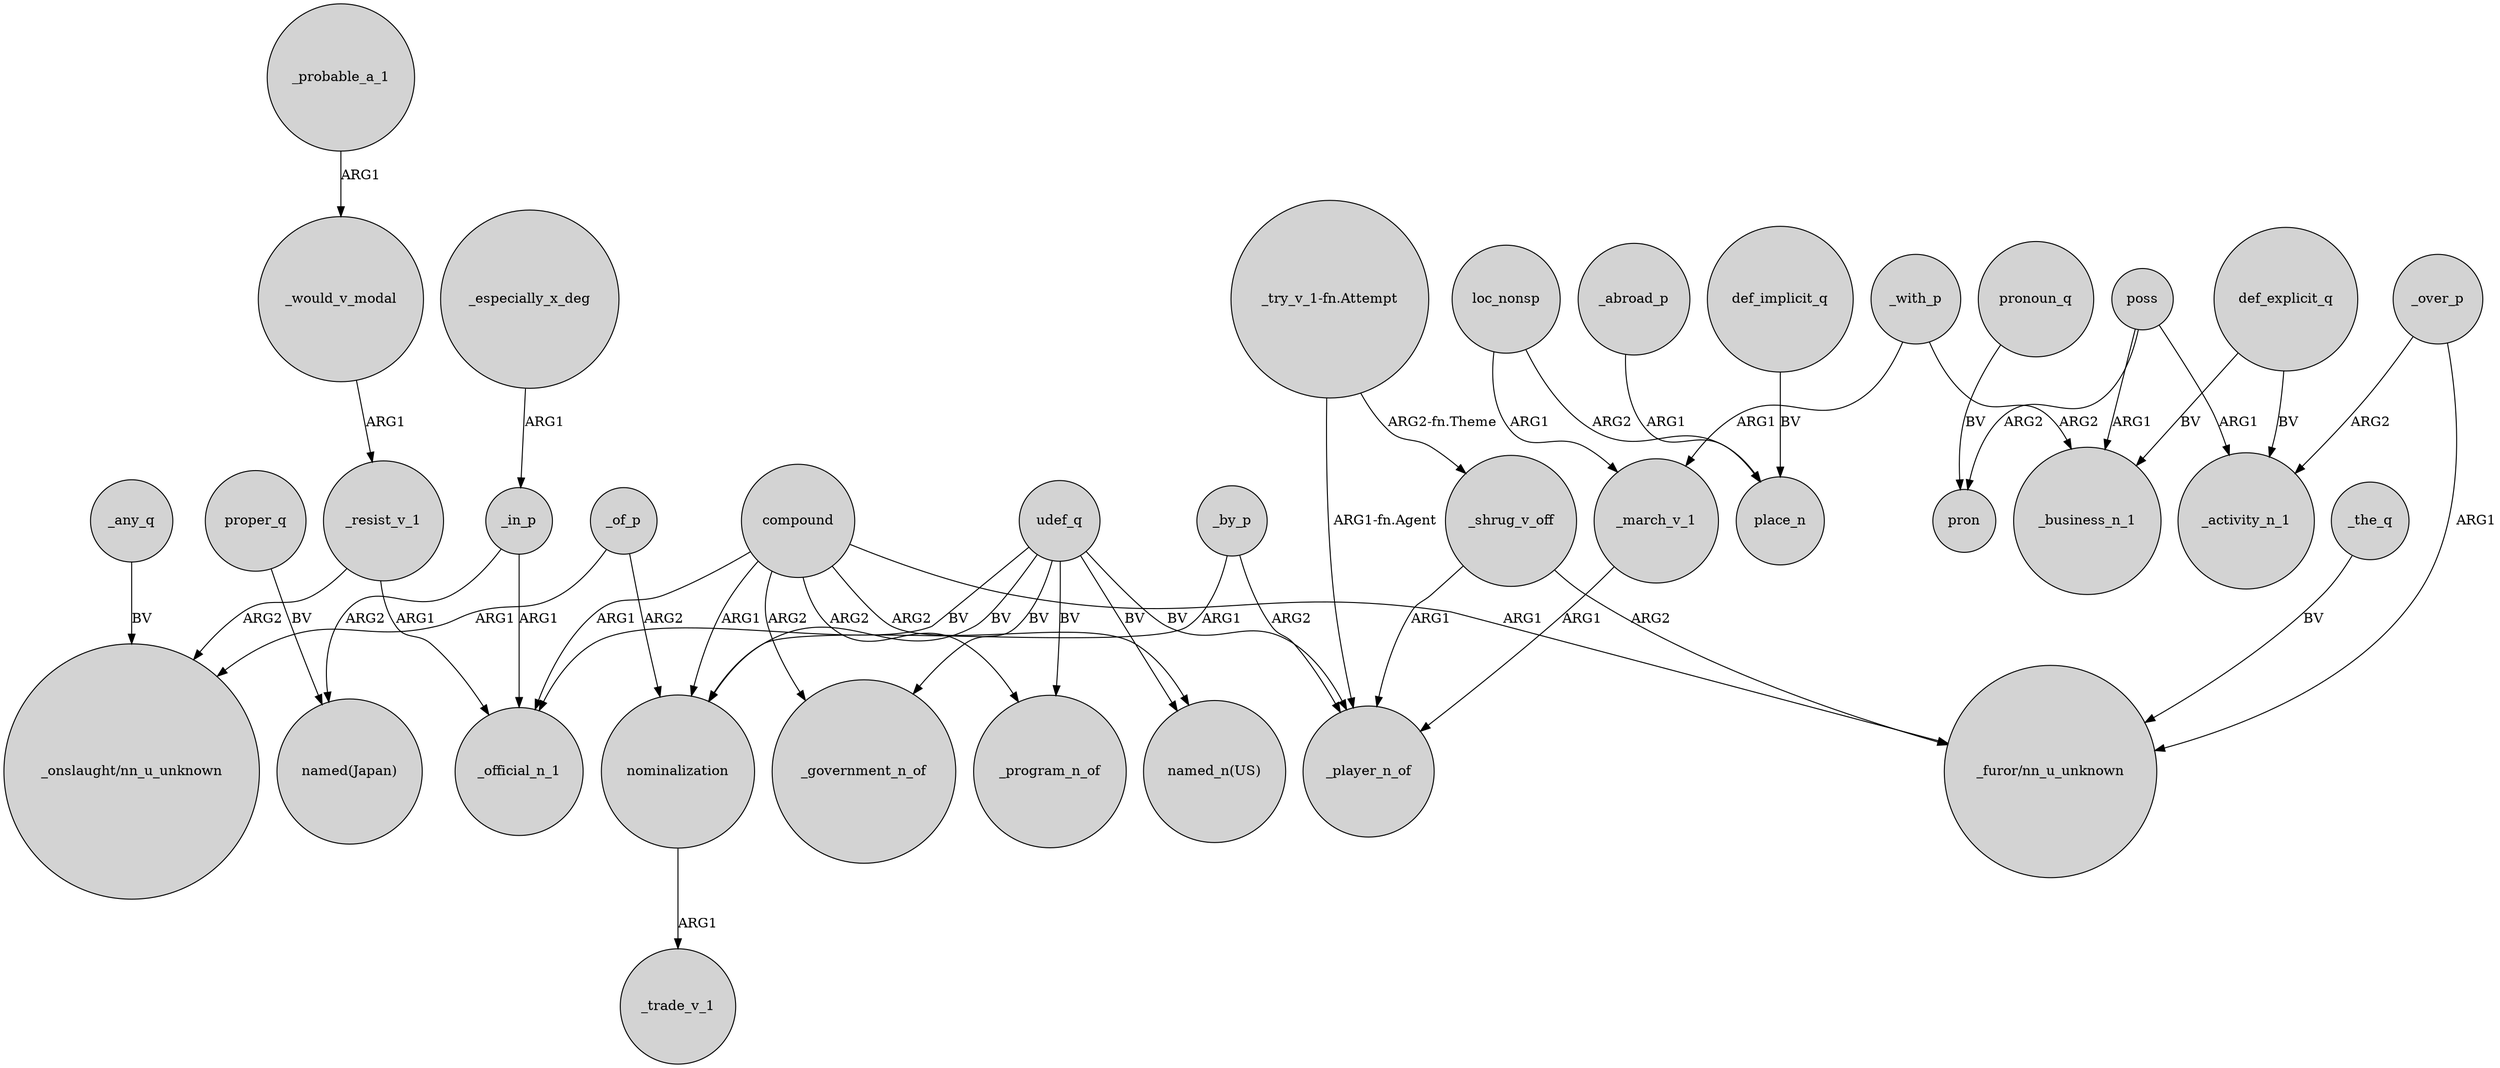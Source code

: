 digraph {
	node [shape=circle style=filled]
	_resist_v_1 -> "_onslaught/nn_u_unknown" [label=ARG2]
	compound -> _program_n_of [label=ARG2]
	_resist_v_1 -> _official_n_1 [label=ARG1]
	_over_p -> _activity_n_1 [label=ARG2]
	udef_q -> "named_n(US)" [label=BV]
	_by_p -> _player_n_of [label=ARG2]
	poss -> pron [label=ARG2]
	compound -> _government_n_of [label=ARG2]
	udef_q -> _government_n_of [label=BV]
	loc_nonsp -> _march_v_1 [label=ARG1]
	_with_p -> _march_v_1 [label=ARG1]
	_would_v_modal -> _resist_v_1 [label=ARG1]
	"_try_v_1-fn.Attempt" -> _shrug_v_off [label="ARG2-fn.Theme"]
	def_explicit_q -> _activity_n_1 [label=BV]
	udef_q -> _player_n_of [label=BV]
	poss -> _business_n_1 [label=ARG1]
	udef_q -> _program_n_of [label=BV]
	_shrug_v_off -> _player_n_of [label=ARG1]
	_probable_a_1 -> _would_v_modal [label=ARG1]
	def_implicit_q -> place_n [label=BV]
	compound -> "_furor/nn_u_unknown" [label=ARG1]
	_over_p -> "_furor/nn_u_unknown" [label=ARG1]
	_any_q -> "_onslaught/nn_u_unknown" [label=BV]
	nominalization -> _trade_v_1 [label=ARG1]
	proper_q -> "named(Japan)" [label=BV]
	compound -> "named_n(US)" [label=ARG2]
	_with_p -> _business_n_1 [label=ARG2]
	_in_p -> _official_n_1 [label=ARG1]
	pronoun_q -> pron [label=BV]
	_by_p -> nominalization [label=ARG1]
	poss -> _activity_n_1 [label=ARG1]
	"_try_v_1-fn.Attempt" -> _player_n_of [label="ARG1-fn.Agent"]
	udef_q -> _official_n_1 [label=BV]
	_of_p -> nominalization [label=ARG2]
	_shrug_v_off -> "_furor/nn_u_unknown" [label=ARG2]
	udef_q -> nominalization [label=BV]
	_especially_x_deg -> _in_p [label=ARG1]
	_march_v_1 -> _player_n_of [label=ARG1]
	compound -> _official_n_1 [label=ARG1]
	loc_nonsp -> place_n [label=ARG2]
	_of_p -> "_onslaught/nn_u_unknown" [label=ARG1]
	_in_p -> "named(Japan)" [label=ARG2]
	compound -> nominalization [label=ARG1]
	_abroad_p -> place_n [label=ARG1]
	_the_q -> "_furor/nn_u_unknown" [label=BV]
	def_explicit_q -> _business_n_1 [label=BV]
}
